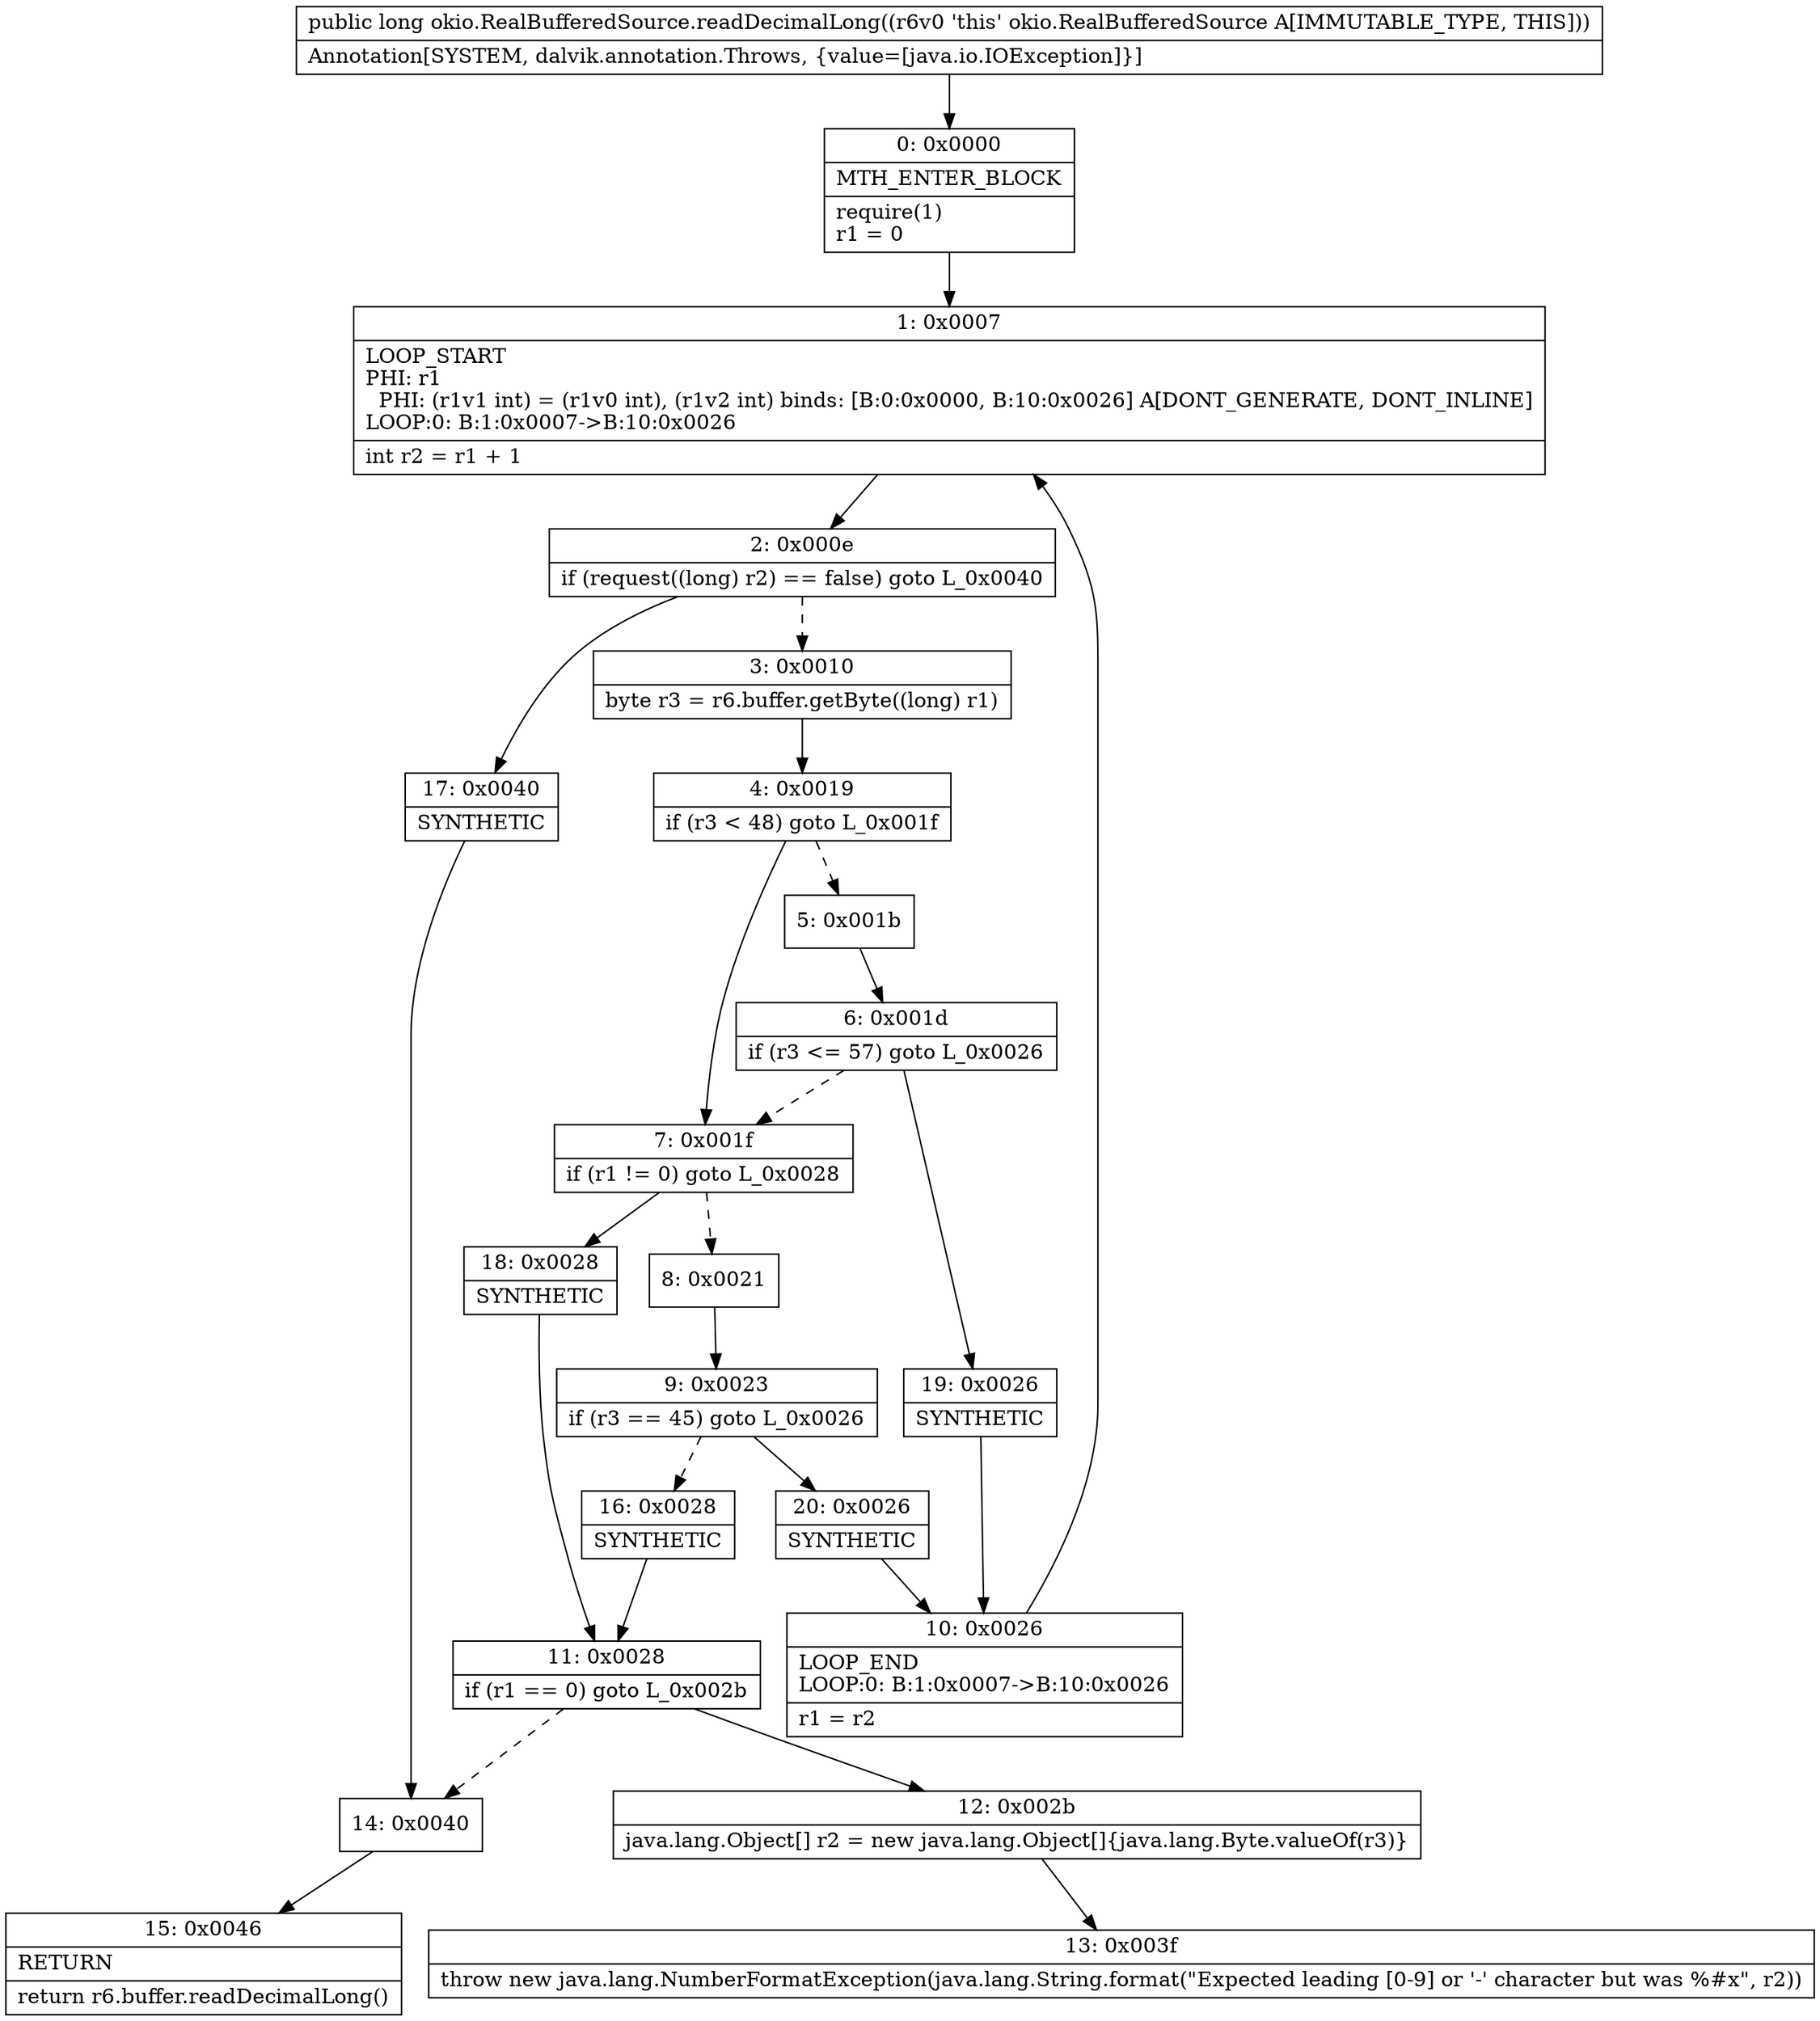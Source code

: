 digraph "CFG forokio.RealBufferedSource.readDecimalLong()J" {
Node_0 [shape=record,label="{0\:\ 0x0000|MTH_ENTER_BLOCK\l|require(1)\lr1 = 0\l}"];
Node_1 [shape=record,label="{1\:\ 0x0007|LOOP_START\lPHI: r1 \l  PHI: (r1v1 int) = (r1v0 int), (r1v2 int) binds: [B:0:0x0000, B:10:0x0026] A[DONT_GENERATE, DONT_INLINE]\lLOOP:0: B:1:0x0007\-\>B:10:0x0026\l|int r2 = r1 + 1\l}"];
Node_2 [shape=record,label="{2\:\ 0x000e|if (request((long) r2) == false) goto L_0x0040\l}"];
Node_3 [shape=record,label="{3\:\ 0x0010|byte r3 = r6.buffer.getByte((long) r1)\l}"];
Node_4 [shape=record,label="{4\:\ 0x0019|if (r3 \< 48) goto L_0x001f\l}"];
Node_5 [shape=record,label="{5\:\ 0x001b}"];
Node_6 [shape=record,label="{6\:\ 0x001d|if (r3 \<= 57) goto L_0x0026\l}"];
Node_7 [shape=record,label="{7\:\ 0x001f|if (r1 != 0) goto L_0x0028\l}"];
Node_8 [shape=record,label="{8\:\ 0x0021}"];
Node_9 [shape=record,label="{9\:\ 0x0023|if (r3 == 45) goto L_0x0026\l}"];
Node_10 [shape=record,label="{10\:\ 0x0026|LOOP_END\lLOOP:0: B:1:0x0007\-\>B:10:0x0026\l|r1 = r2\l}"];
Node_11 [shape=record,label="{11\:\ 0x0028|if (r1 == 0) goto L_0x002b\l}"];
Node_12 [shape=record,label="{12\:\ 0x002b|java.lang.Object[] r2 = new java.lang.Object[]\{java.lang.Byte.valueOf(r3)\}\l}"];
Node_13 [shape=record,label="{13\:\ 0x003f|throw new java.lang.NumberFormatException(java.lang.String.format(\"Expected leading [0\-9] or '\-' character but was %#x\", r2))\l}"];
Node_14 [shape=record,label="{14\:\ 0x0040}"];
Node_15 [shape=record,label="{15\:\ 0x0046|RETURN\l|return r6.buffer.readDecimalLong()\l}"];
Node_16 [shape=record,label="{16\:\ 0x0028|SYNTHETIC\l}"];
Node_17 [shape=record,label="{17\:\ 0x0040|SYNTHETIC\l}"];
Node_18 [shape=record,label="{18\:\ 0x0028|SYNTHETIC\l}"];
Node_19 [shape=record,label="{19\:\ 0x0026|SYNTHETIC\l}"];
Node_20 [shape=record,label="{20\:\ 0x0026|SYNTHETIC\l}"];
MethodNode[shape=record,label="{public long okio.RealBufferedSource.readDecimalLong((r6v0 'this' okio.RealBufferedSource A[IMMUTABLE_TYPE, THIS]))  | Annotation[SYSTEM, dalvik.annotation.Throws, \{value=[java.io.IOException]\}]\l}"];
MethodNode -> Node_0;
Node_0 -> Node_1;
Node_1 -> Node_2;
Node_2 -> Node_3[style=dashed];
Node_2 -> Node_17;
Node_3 -> Node_4;
Node_4 -> Node_5[style=dashed];
Node_4 -> Node_7;
Node_5 -> Node_6;
Node_6 -> Node_7[style=dashed];
Node_6 -> Node_19;
Node_7 -> Node_8[style=dashed];
Node_7 -> Node_18;
Node_8 -> Node_9;
Node_9 -> Node_16[style=dashed];
Node_9 -> Node_20;
Node_10 -> Node_1;
Node_11 -> Node_12;
Node_11 -> Node_14[style=dashed];
Node_12 -> Node_13;
Node_14 -> Node_15;
Node_16 -> Node_11;
Node_17 -> Node_14;
Node_18 -> Node_11;
Node_19 -> Node_10;
Node_20 -> Node_10;
}

